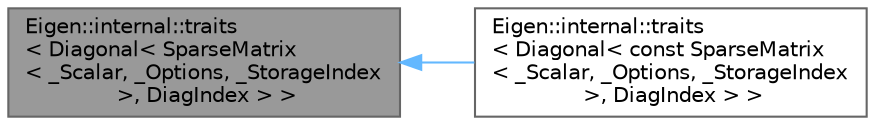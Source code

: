 digraph "Eigen::internal::traits&lt; Diagonal&lt; SparseMatrix&lt; _Scalar, _Options, _StorageIndex &gt;, DiagIndex &gt; &gt;"
{
 // LATEX_PDF_SIZE
  bgcolor="transparent";
  edge [fontname=Helvetica,fontsize=10,labelfontname=Helvetica,labelfontsize=10];
  node [fontname=Helvetica,fontsize=10,shape=box,height=0.2,width=0.4];
  rankdir="LR";
  Node1 [id="Node000001",label="Eigen::internal::traits\l\< Diagonal\< SparseMatrix\l\< _Scalar, _Options, _StorageIndex\l \>, DiagIndex \> \>",height=0.2,width=0.4,color="gray40", fillcolor="grey60", style="filled", fontcolor="black",tooltip=" "];
  Node1 -> Node2 [id="edge1_Node000001_Node000002",dir="back",color="steelblue1",style="solid",tooltip=" "];
  Node2 [id="Node000002",label="Eigen::internal::traits\l\< Diagonal\< const SparseMatrix\l\< _Scalar, _Options, _StorageIndex\l \>, DiagIndex \> \>",height=0.2,width=0.4,color="gray40", fillcolor="white", style="filled",URL="$struct_eigen_1_1internal_1_1traits_3_01_diagonal_3_01const_01_sparse_matrix_3_01___scalar_00_01_60e2cc1eeaa955bbaca3dbe42dd8c748.html",tooltip=" "];
}
